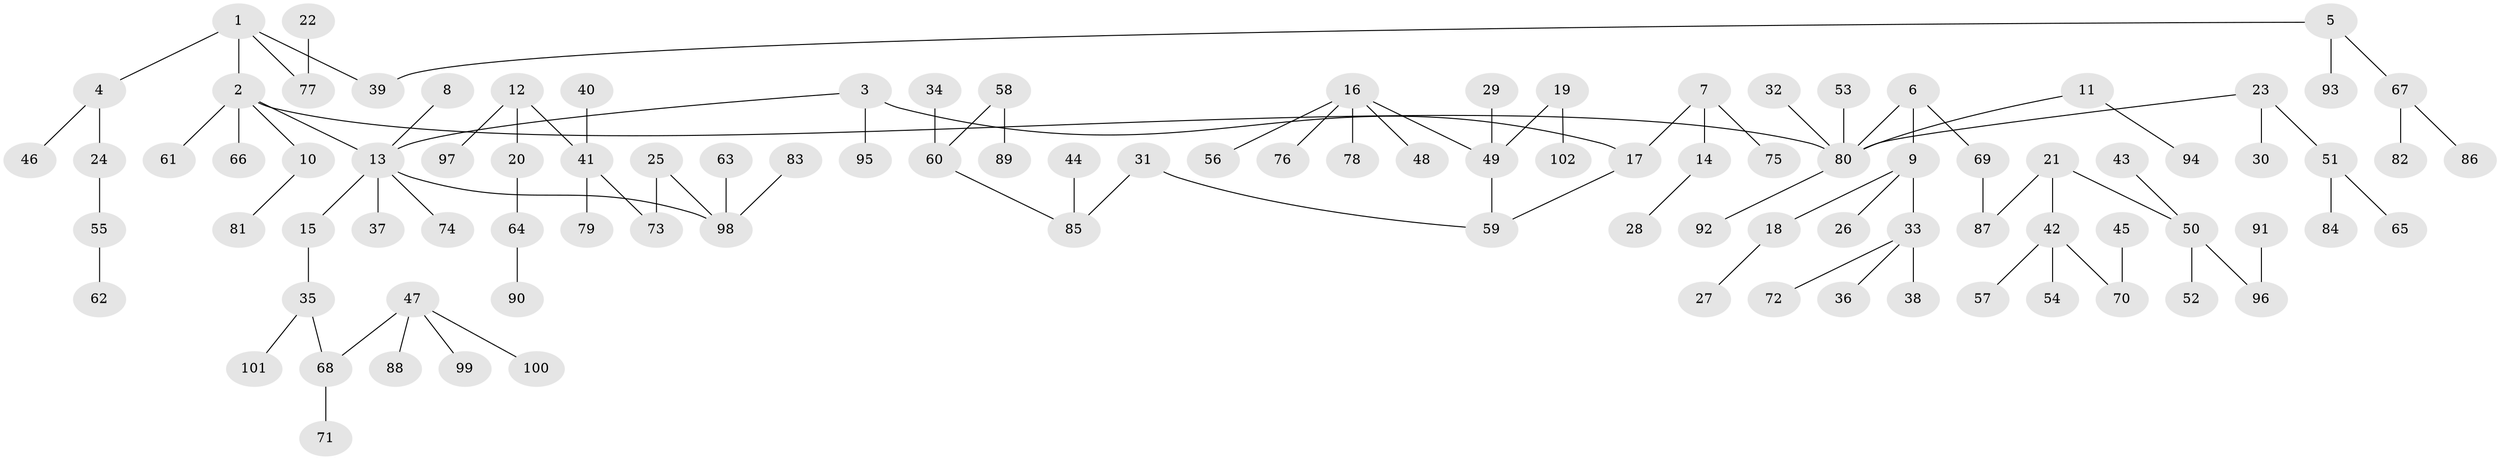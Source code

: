 // original degree distribution, {4: 0.06896551724137931, 6: 0.006896551724137931, 8: 0.013793103448275862, 3: 0.14482758620689656, 1: 0.5310344827586206, 5: 0.041379310344827586, 2: 0.19310344827586207}
// Generated by graph-tools (version 1.1) at 2025/37/03/04/25 23:37:18]
// undirected, 102 vertices, 101 edges
graph export_dot {
  node [color=gray90,style=filled];
  1;
  2;
  3;
  4;
  5;
  6;
  7;
  8;
  9;
  10;
  11;
  12;
  13;
  14;
  15;
  16;
  17;
  18;
  19;
  20;
  21;
  22;
  23;
  24;
  25;
  26;
  27;
  28;
  29;
  30;
  31;
  32;
  33;
  34;
  35;
  36;
  37;
  38;
  39;
  40;
  41;
  42;
  43;
  44;
  45;
  46;
  47;
  48;
  49;
  50;
  51;
  52;
  53;
  54;
  55;
  56;
  57;
  58;
  59;
  60;
  61;
  62;
  63;
  64;
  65;
  66;
  67;
  68;
  69;
  70;
  71;
  72;
  73;
  74;
  75;
  76;
  77;
  78;
  79;
  80;
  81;
  82;
  83;
  84;
  85;
  86;
  87;
  88;
  89;
  90;
  91;
  92;
  93;
  94;
  95;
  96;
  97;
  98;
  99;
  100;
  101;
  102;
  1 -- 2 [weight=1.0];
  1 -- 4 [weight=1.0];
  1 -- 39 [weight=1.0];
  1 -- 77 [weight=1.0];
  2 -- 10 [weight=1.0];
  2 -- 13 [weight=1.0];
  2 -- 61 [weight=1.0];
  2 -- 66 [weight=1.0];
  2 -- 80 [weight=1.0];
  3 -- 13 [weight=1.0];
  3 -- 17 [weight=1.0];
  3 -- 95 [weight=1.0];
  4 -- 24 [weight=1.0];
  4 -- 46 [weight=1.0];
  5 -- 39 [weight=1.0];
  5 -- 67 [weight=1.0];
  5 -- 93 [weight=1.0];
  6 -- 9 [weight=1.0];
  6 -- 69 [weight=1.0];
  6 -- 80 [weight=1.0];
  7 -- 14 [weight=1.0];
  7 -- 17 [weight=1.0];
  7 -- 75 [weight=1.0];
  8 -- 13 [weight=1.0];
  9 -- 18 [weight=1.0];
  9 -- 26 [weight=1.0];
  9 -- 33 [weight=1.0];
  10 -- 81 [weight=1.0];
  11 -- 80 [weight=1.0];
  11 -- 94 [weight=1.0];
  12 -- 20 [weight=1.0];
  12 -- 41 [weight=1.0];
  12 -- 97 [weight=1.0];
  13 -- 15 [weight=1.0];
  13 -- 37 [weight=1.0];
  13 -- 74 [weight=1.0];
  13 -- 98 [weight=1.0];
  14 -- 28 [weight=1.0];
  15 -- 35 [weight=1.0];
  16 -- 48 [weight=1.0];
  16 -- 49 [weight=1.0];
  16 -- 56 [weight=1.0];
  16 -- 76 [weight=1.0];
  16 -- 78 [weight=1.0];
  17 -- 59 [weight=1.0];
  18 -- 27 [weight=1.0];
  19 -- 49 [weight=1.0];
  19 -- 102 [weight=1.0];
  20 -- 64 [weight=1.0];
  21 -- 42 [weight=1.0];
  21 -- 50 [weight=1.0];
  21 -- 87 [weight=1.0];
  22 -- 77 [weight=1.0];
  23 -- 30 [weight=1.0];
  23 -- 51 [weight=1.0];
  23 -- 80 [weight=1.0];
  24 -- 55 [weight=1.0];
  25 -- 73 [weight=1.0];
  25 -- 98 [weight=1.0];
  29 -- 49 [weight=1.0];
  31 -- 59 [weight=1.0];
  31 -- 85 [weight=1.0];
  32 -- 80 [weight=1.0];
  33 -- 36 [weight=1.0];
  33 -- 38 [weight=1.0];
  33 -- 72 [weight=1.0];
  34 -- 60 [weight=1.0];
  35 -- 68 [weight=1.0];
  35 -- 101 [weight=1.0];
  40 -- 41 [weight=1.0];
  41 -- 73 [weight=1.0];
  41 -- 79 [weight=1.0];
  42 -- 54 [weight=1.0];
  42 -- 57 [weight=1.0];
  42 -- 70 [weight=1.0];
  43 -- 50 [weight=1.0];
  44 -- 85 [weight=1.0];
  45 -- 70 [weight=1.0];
  47 -- 68 [weight=1.0];
  47 -- 88 [weight=1.0];
  47 -- 99 [weight=1.0];
  47 -- 100 [weight=1.0];
  49 -- 59 [weight=1.0];
  50 -- 52 [weight=1.0];
  50 -- 96 [weight=1.0];
  51 -- 65 [weight=1.0];
  51 -- 84 [weight=1.0];
  53 -- 80 [weight=1.0];
  55 -- 62 [weight=1.0];
  58 -- 60 [weight=1.0];
  58 -- 89 [weight=1.0];
  60 -- 85 [weight=1.0];
  63 -- 98 [weight=1.0];
  64 -- 90 [weight=1.0];
  67 -- 82 [weight=1.0];
  67 -- 86 [weight=1.0];
  68 -- 71 [weight=1.0];
  69 -- 87 [weight=1.0];
  80 -- 92 [weight=1.0];
  83 -- 98 [weight=1.0];
  91 -- 96 [weight=1.0];
}
